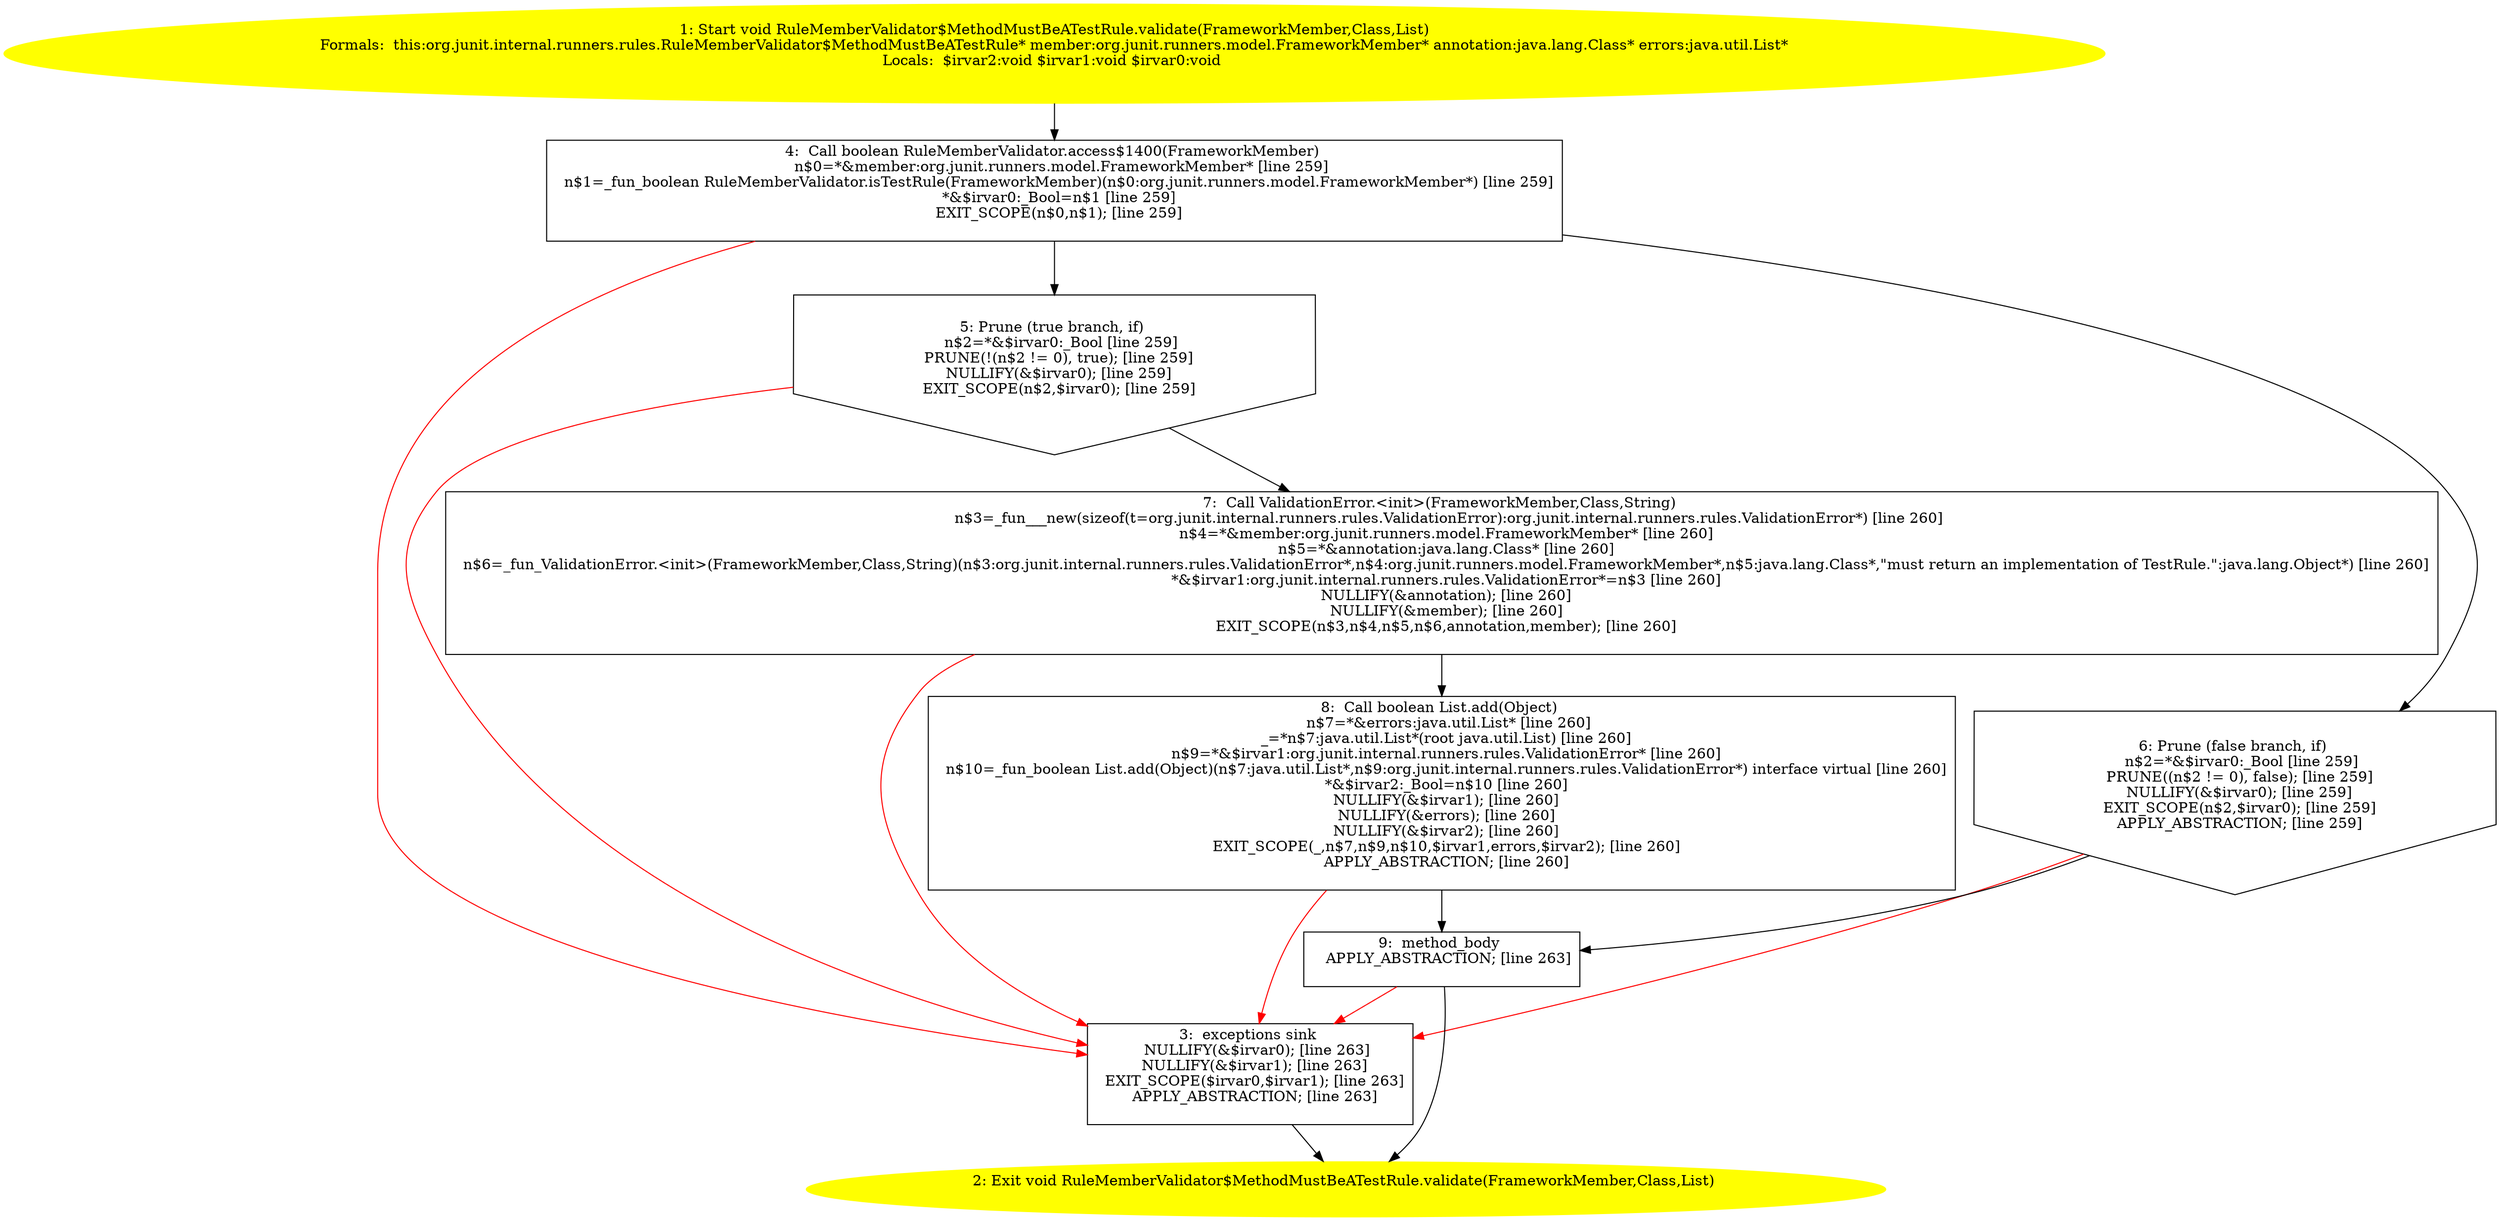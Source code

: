 /* @generated */
digraph cfg {
"org.junit.internal.runners.rules.RuleMemberValidator$MethodMustBeATestRule.validate(org.junit.runner.57dd1fd4be9638eb0ea422b8b0028dae_1" [label="1: Start void RuleMemberValidator$MethodMustBeATestRule.validate(FrameworkMember,Class,List)\nFormals:  this:org.junit.internal.runners.rules.RuleMemberValidator$MethodMustBeATestRule* member:org.junit.runners.model.FrameworkMember* annotation:java.lang.Class* errors:java.util.List*\nLocals:  $irvar2:void $irvar1:void $irvar0:void \n  " color=yellow style=filled]
	

	 "org.junit.internal.runners.rules.RuleMemberValidator$MethodMustBeATestRule.validate(org.junit.runner.57dd1fd4be9638eb0ea422b8b0028dae_1" -> "org.junit.internal.runners.rules.RuleMemberValidator$MethodMustBeATestRule.validate(org.junit.runner.57dd1fd4be9638eb0ea422b8b0028dae_4" ;
"org.junit.internal.runners.rules.RuleMemberValidator$MethodMustBeATestRule.validate(org.junit.runner.57dd1fd4be9638eb0ea422b8b0028dae_2" [label="2: Exit void RuleMemberValidator$MethodMustBeATestRule.validate(FrameworkMember,Class,List) \n  " color=yellow style=filled]
	

"org.junit.internal.runners.rules.RuleMemberValidator$MethodMustBeATestRule.validate(org.junit.runner.57dd1fd4be9638eb0ea422b8b0028dae_3" [label="3:  exceptions sink \n   NULLIFY(&$irvar0); [line 263]\n  NULLIFY(&$irvar1); [line 263]\n  EXIT_SCOPE($irvar0,$irvar1); [line 263]\n  APPLY_ABSTRACTION; [line 263]\n " shape="box"]
	

	 "org.junit.internal.runners.rules.RuleMemberValidator$MethodMustBeATestRule.validate(org.junit.runner.57dd1fd4be9638eb0ea422b8b0028dae_3" -> "org.junit.internal.runners.rules.RuleMemberValidator$MethodMustBeATestRule.validate(org.junit.runner.57dd1fd4be9638eb0ea422b8b0028dae_2" ;
"org.junit.internal.runners.rules.RuleMemberValidator$MethodMustBeATestRule.validate(org.junit.runner.57dd1fd4be9638eb0ea422b8b0028dae_4" [label="4:  Call boolean RuleMemberValidator.access$1400(FrameworkMember) \n   n$0=*&member:org.junit.runners.model.FrameworkMember* [line 259]\n  n$1=_fun_boolean RuleMemberValidator.isTestRule(FrameworkMember)(n$0:org.junit.runners.model.FrameworkMember*) [line 259]\n  *&$irvar0:_Bool=n$1 [line 259]\n  EXIT_SCOPE(n$0,n$1); [line 259]\n " shape="box"]
	

	 "org.junit.internal.runners.rules.RuleMemberValidator$MethodMustBeATestRule.validate(org.junit.runner.57dd1fd4be9638eb0ea422b8b0028dae_4" -> "org.junit.internal.runners.rules.RuleMemberValidator$MethodMustBeATestRule.validate(org.junit.runner.57dd1fd4be9638eb0ea422b8b0028dae_5" ;
	 "org.junit.internal.runners.rules.RuleMemberValidator$MethodMustBeATestRule.validate(org.junit.runner.57dd1fd4be9638eb0ea422b8b0028dae_4" -> "org.junit.internal.runners.rules.RuleMemberValidator$MethodMustBeATestRule.validate(org.junit.runner.57dd1fd4be9638eb0ea422b8b0028dae_6" ;
	 "org.junit.internal.runners.rules.RuleMemberValidator$MethodMustBeATestRule.validate(org.junit.runner.57dd1fd4be9638eb0ea422b8b0028dae_4" -> "org.junit.internal.runners.rules.RuleMemberValidator$MethodMustBeATestRule.validate(org.junit.runner.57dd1fd4be9638eb0ea422b8b0028dae_3" [color="red" ];
"org.junit.internal.runners.rules.RuleMemberValidator$MethodMustBeATestRule.validate(org.junit.runner.57dd1fd4be9638eb0ea422b8b0028dae_5" [label="5: Prune (true branch, if) \n   n$2=*&$irvar0:_Bool [line 259]\n  PRUNE(!(n$2 != 0), true); [line 259]\n  NULLIFY(&$irvar0); [line 259]\n  EXIT_SCOPE(n$2,$irvar0); [line 259]\n " shape="invhouse"]
	

	 "org.junit.internal.runners.rules.RuleMemberValidator$MethodMustBeATestRule.validate(org.junit.runner.57dd1fd4be9638eb0ea422b8b0028dae_5" -> "org.junit.internal.runners.rules.RuleMemberValidator$MethodMustBeATestRule.validate(org.junit.runner.57dd1fd4be9638eb0ea422b8b0028dae_7" ;
	 "org.junit.internal.runners.rules.RuleMemberValidator$MethodMustBeATestRule.validate(org.junit.runner.57dd1fd4be9638eb0ea422b8b0028dae_5" -> "org.junit.internal.runners.rules.RuleMemberValidator$MethodMustBeATestRule.validate(org.junit.runner.57dd1fd4be9638eb0ea422b8b0028dae_3" [color="red" ];
"org.junit.internal.runners.rules.RuleMemberValidator$MethodMustBeATestRule.validate(org.junit.runner.57dd1fd4be9638eb0ea422b8b0028dae_6" [label="6: Prune (false branch, if) \n   n$2=*&$irvar0:_Bool [line 259]\n  PRUNE((n$2 != 0), false); [line 259]\n  NULLIFY(&$irvar0); [line 259]\n  EXIT_SCOPE(n$2,$irvar0); [line 259]\n  APPLY_ABSTRACTION; [line 259]\n " shape="invhouse"]
	

	 "org.junit.internal.runners.rules.RuleMemberValidator$MethodMustBeATestRule.validate(org.junit.runner.57dd1fd4be9638eb0ea422b8b0028dae_6" -> "org.junit.internal.runners.rules.RuleMemberValidator$MethodMustBeATestRule.validate(org.junit.runner.57dd1fd4be9638eb0ea422b8b0028dae_9" ;
	 "org.junit.internal.runners.rules.RuleMemberValidator$MethodMustBeATestRule.validate(org.junit.runner.57dd1fd4be9638eb0ea422b8b0028dae_6" -> "org.junit.internal.runners.rules.RuleMemberValidator$MethodMustBeATestRule.validate(org.junit.runner.57dd1fd4be9638eb0ea422b8b0028dae_3" [color="red" ];
"org.junit.internal.runners.rules.RuleMemberValidator$MethodMustBeATestRule.validate(org.junit.runner.57dd1fd4be9638eb0ea422b8b0028dae_7" [label="7:  Call ValidationError.<init>(FrameworkMember,Class,String) \n   n$3=_fun___new(sizeof(t=org.junit.internal.runners.rules.ValidationError):org.junit.internal.runners.rules.ValidationError*) [line 260]\n  n$4=*&member:org.junit.runners.model.FrameworkMember* [line 260]\n  n$5=*&annotation:java.lang.Class* [line 260]\n  n$6=_fun_ValidationError.<init>(FrameworkMember,Class,String)(n$3:org.junit.internal.runners.rules.ValidationError*,n$4:org.junit.runners.model.FrameworkMember*,n$5:java.lang.Class*,\"must return an implementation of TestRule.\":java.lang.Object*) [line 260]\n  *&$irvar1:org.junit.internal.runners.rules.ValidationError*=n$3 [line 260]\n  NULLIFY(&annotation); [line 260]\n  NULLIFY(&member); [line 260]\n  EXIT_SCOPE(n$3,n$4,n$5,n$6,annotation,member); [line 260]\n " shape="box"]
	

	 "org.junit.internal.runners.rules.RuleMemberValidator$MethodMustBeATestRule.validate(org.junit.runner.57dd1fd4be9638eb0ea422b8b0028dae_7" -> "org.junit.internal.runners.rules.RuleMemberValidator$MethodMustBeATestRule.validate(org.junit.runner.57dd1fd4be9638eb0ea422b8b0028dae_8" ;
	 "org.junit.internal.runners.rules.RuleMemberValidator$MethodMustBeATestRule.validate(org.junit.runner.57dd1fd4be9638eb0ea422b8b0028dae_7" -> "org.junit.internal.runners.rules.RuleMemberValidator$MethodMustBeATestRule.validate(org.junit.runner.57dd1fd4be9638eb0ea422b8b0028dae_3" [color="red" ];
"org.junit.internal.runners.rules.RuleMemberValidator$MethodMustBeATestRule.validate(org.junit.runner.57dd1fd4be9638eb0ea422b8b0028dae_8" [label="8:  Call boolean List.add(Object) \n   n$7=*&errors:java.util.List* [line 260]\n  _=*n$7:java.util.List*(root java.util.List) [line 260]\n  n$9=*&$irvar1:org.junit.internal.runners.rules.ValidationError* [line 260]\n  n$10=_fun_boolean List.add(Object)(n$7:java.util.List*,n$9:org.junit.internal.runners.rules.ValidationError*) interface virtual [line 260]\n  *&$irvar2:_Bool=n$10 [line 260]\n  NULLIFY(&$irvar1); [line 260]\n  NULLIFY(&errors); [line 260]\n  NULLIFY(&$irvar2); [line 260]\n  EXIT_SCOPE(_,n$7,n$9,n$10,$irvar1,errors,$irvar2); [line 260]\n  APPLY_ABSTRACTION; [line 260]\n " shape="box"]
	

	 "org.junit.internal.runners.rules.RuleMemberValidator$MethodMustBeATestRule.validate(org.junit.runner.57dd1fd4be9638eb0ea422b8b0028dae_8" -> "org.junit.internal.runners.rules.RuleMemberValidator$MethodMustBeATestRule.validate(org.junit.runner.57dd1fd4be9638eb0ea422b8b0028dae_9" ;
	 "org.junit.internal.runners.rules.RuleMemberValidator$MethodMustBeATestRule.validate(org.junit.runner.57dd1fd4be9638eb0ea422b8b0028dae_8" -> "org.junit.internal.runners.rules.RuleMemberValidator$MethodMustBeATestRule.validate(org.junit.runner.57dd1fd4be9638eb0ea422b8b0028dae_3" [color="red" ];
"org.junit.internal.runners.rules.RuleMemberValidator$MethodMustBeATestRule.validate(org.junit.runner.57dd1fd4be9638eb0ea422b8b0028dae_9" [label="9:  method_body \n   APPLY_ABSTRACTION; [line 263]\n " shape="box"]
	

	 "org.junit.internal.runners.rules.RuleMemberValidator$MethodMustBeATestRule.validate(org.junit.runner.57dd1fd4be9638eb0ea422b8b0028dae_9" -> "org.junit.internal.runners.rules.RuleMemberValidator$MethodMustBeATestRule.validate(org.junit.runner.57dd1fd4be9638eb0ea422b8b0028dae_2" ;
	 "org.junit.internal.runners.rules.RuleMemberValidator$MethodMustBeATestRule.validate(org.junit.runner.57dd1fd4be9638eb0ea422b8b0028dae_9" -> "org.junit.internal.runners.rules.RuleMemberValidator$MethodMustBeATestRule.validate(org.junit.runner.57dd1fd4be9638eb0ea422b8b0028dae_3" [color="red" ];
}
